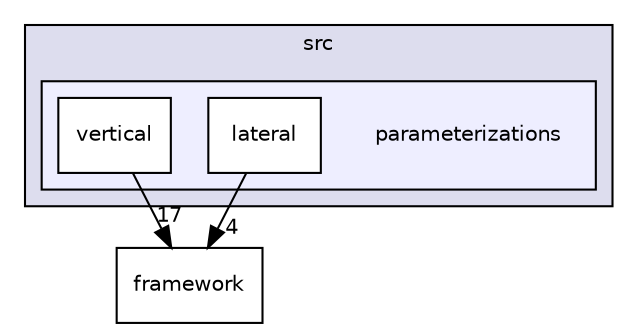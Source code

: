 digraph "/glade/work/altuntas/doxygen/MOM6/src/parameterizations" {
  compound=true
  node [ fontsize="10", fontname="Helvetica"];
  edge [ labelfontsize="10", labelfontname="Helvetica"];
  subgraph clusterdir_68267d1309a1af8e8297ef4c3efbcdba {
    graph [ bgcolor="#ddddee", pencolor="black", label="src" fontname="Helvetica", fontsize="10", URL="dir_68267d1309a1af8e8297ef4c3efbcdba.html"]
  subgraph clusterdir_8224c134a2c31ae723fb95b3c4123a27 {
    graph [ bgcolor="#eeeeff", pencolor="black", label="" URL="dir_8224c134a2c31ae723fb95b3c4123a27.html"];
    dir_8224c134a2c31ae723fb95b3c4123a27 [shape=plaintext label="parameterizations"];
    dir_4dc28a03eeeca3fbf7680a6cc4bb4970 [shape=box label="lateral" color="black" fillcolor="white" style="filled" URL="dir_4dc28a03eeeca3fbf7680a6cc4bb4970.html"];
    dir_0e62f7dd21907d06efceeca1eea9505e [shape=box label="vertical" color="black" fillcolor="white" style="filled" URL="dir_0e62f7dd21907d06efceeca1eea9505e.html"];
  }
  }
  dir_5752cadd8276ecfd63d9b924f2a4d4b5 [shape=box label="framework" URL="dir_5752cadd8276ecfd63d9b924f2a4d4b5.html"];
  dir_0e62f7dd21907d06efceeca1eea9505e->dir_5752cadd8276ecfd63d9b924f2a4d4b5 [headlabel="17", labeldistance=1.5 headhref="dir_000016_000010.html"];
  dir_4dc28a03eeeca3fbf7680a6cc4bb4970->dir_5752cadd8276ecfd63d9b924f2a4d4b5 [headlabel="4", labeldistance=1.5 headhref="dir_000015_000010.html"];
}
